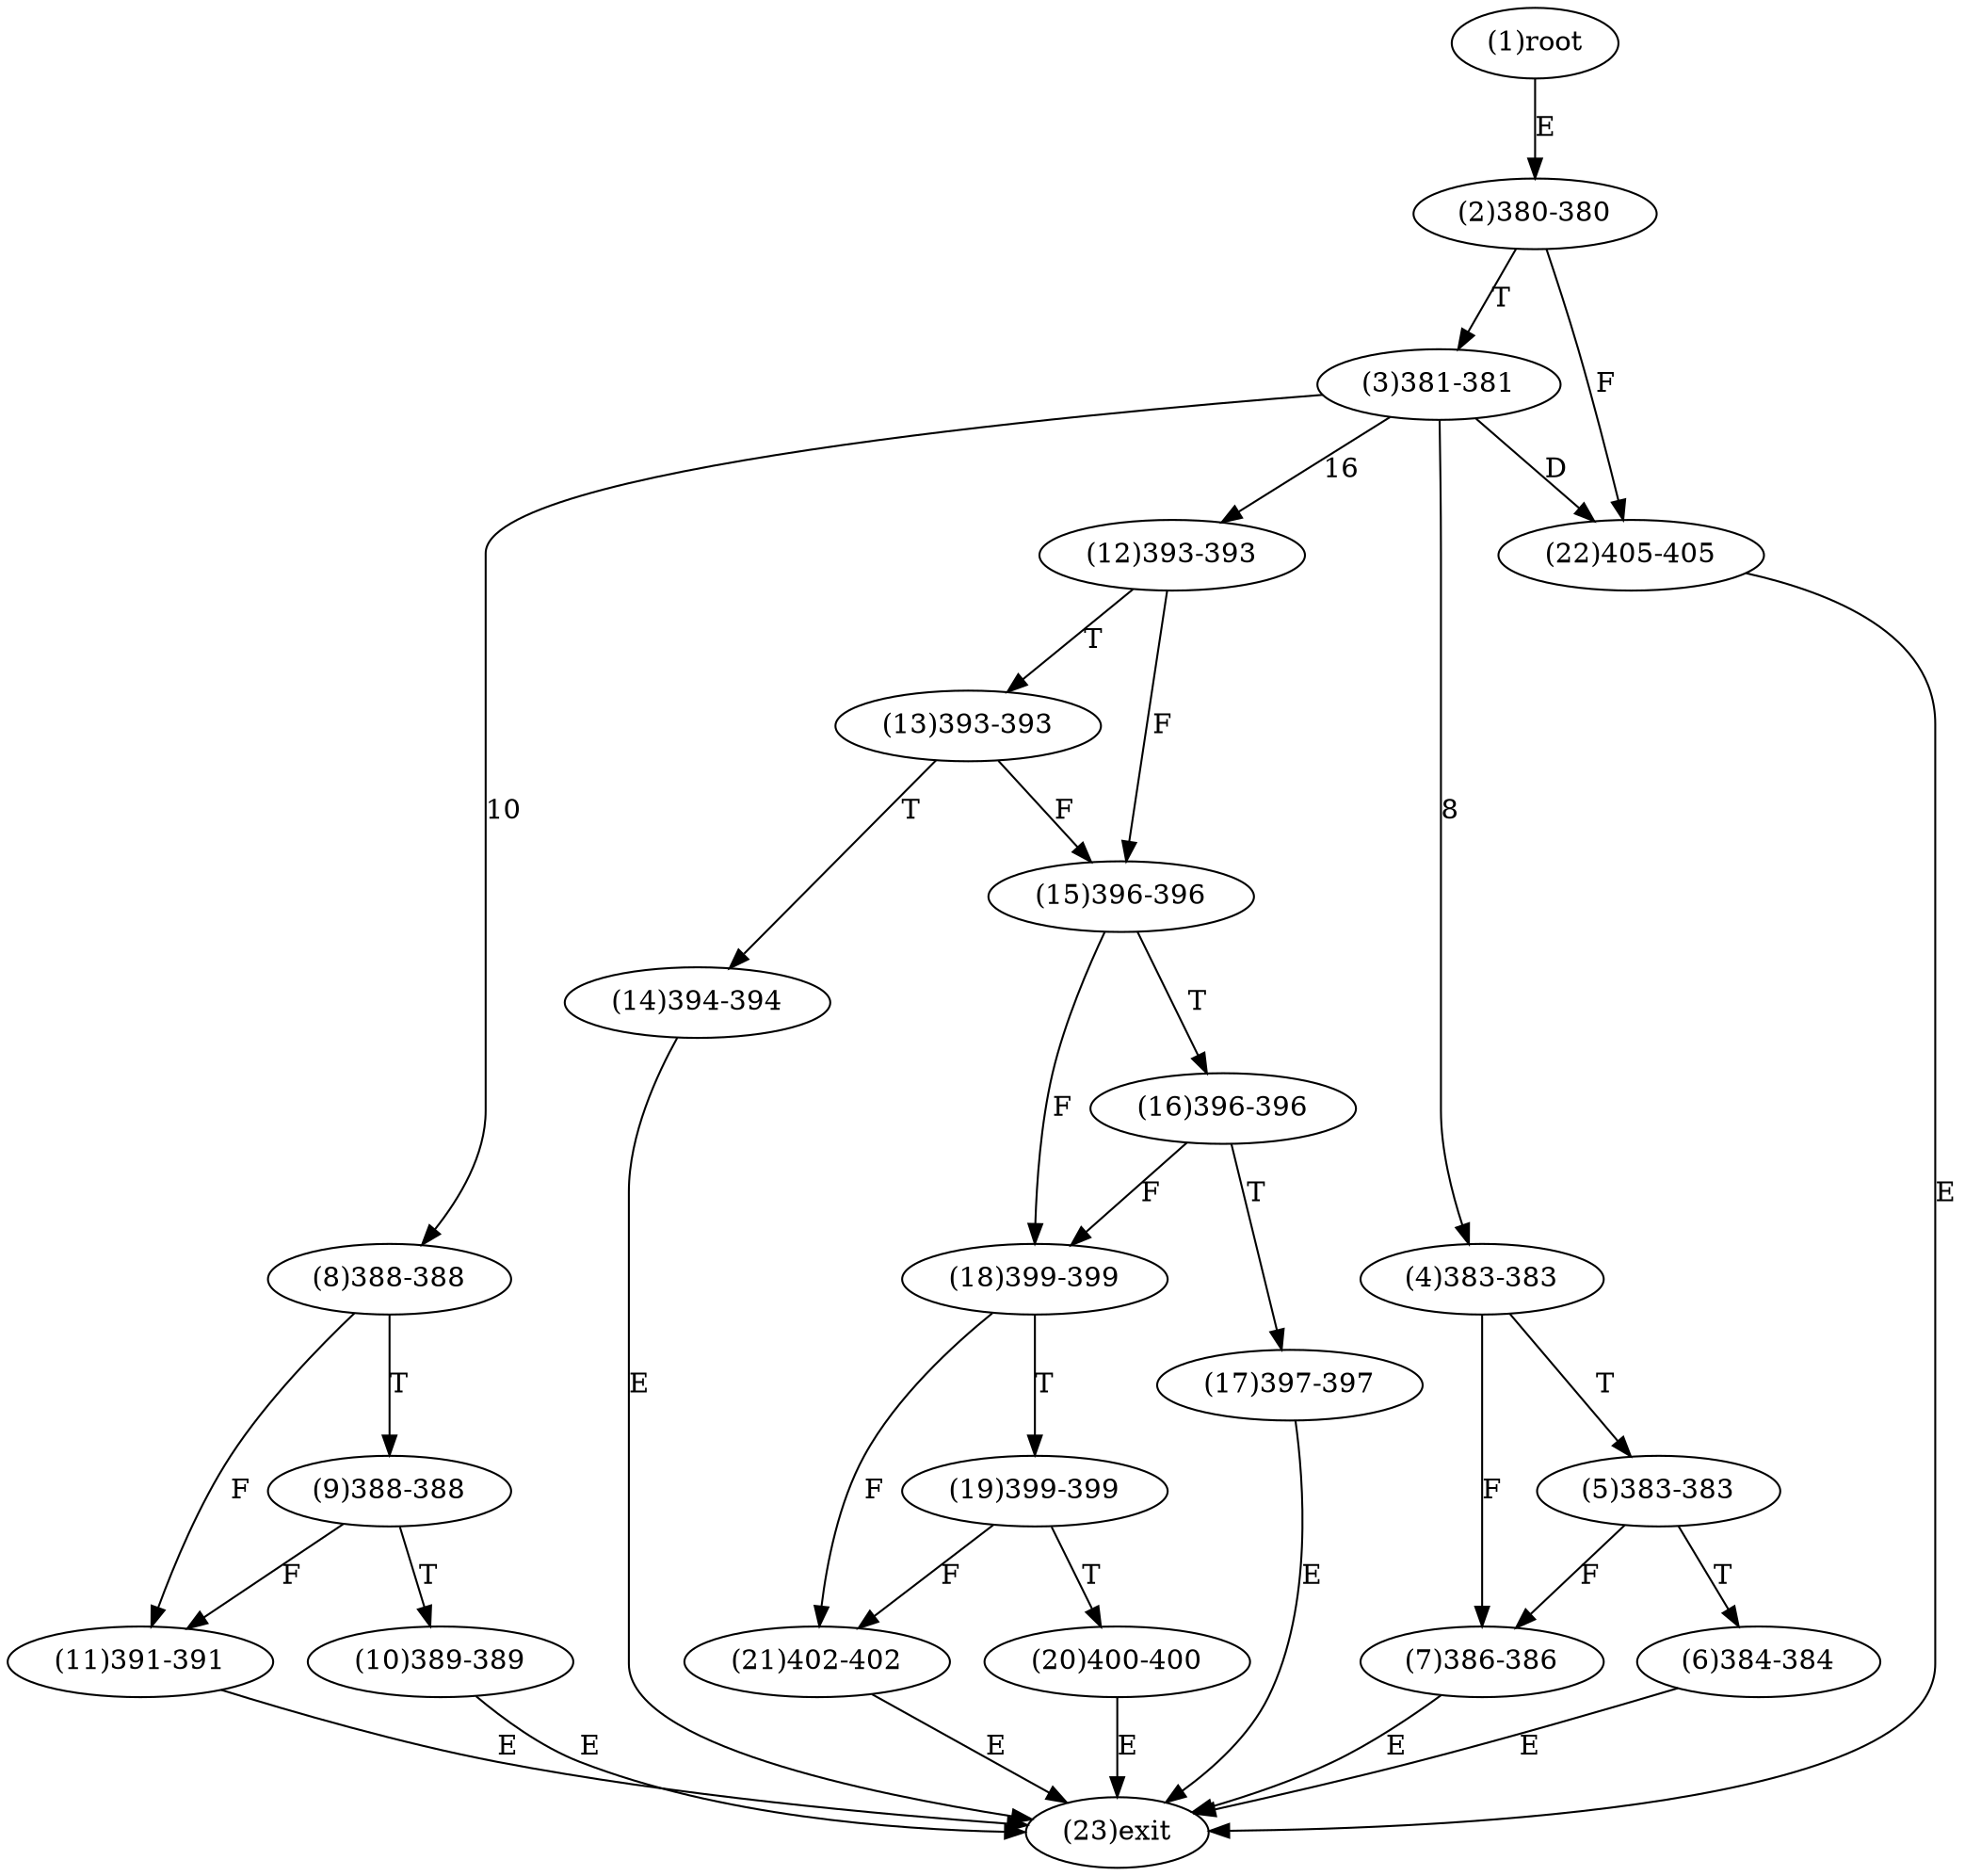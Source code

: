 digraph "" { 
1[ label="(1)root"];
2[ label="(2)380-380"];
3[ label="(3)381-381"];
4[ label="(4)383-383"];
5[ label="(5)383-383"];
6[ label="(6)384-384"];
7[ label="(7)386-386"];
8[ label="(8)388-388"];
9[ label="(9)388-388"];
10[ label="(10)389-389"];
11[ label="(11)391-391"];
12[ label="(12)393-393"];
13[ label="(13)393-393"];
14[ label="(14)394-394"];
15[ label="(15)396-396"];
17[ label="(17)397-397"];
16[ label="(16)396-396"];
19[ label="(19)399-399"];
18[ label="(18)399-399"];
21[ label="(21)402-402"];
20[ label="(20)400-400"];
23[ label="(23)exit"];
22[ label="(22)405-405"];
1->2[ label="E"];
2->22[ label="F"];
2->3[ label="T"];
3->4[ label="8"];
3->8[ label="10"];
3->12[ label="16"];
3->22[ label="D"];
4->7[ label="F"];
4->5[ label="T"];
5->7[ label="F"];
5->6[ label="T"];
6->23[ label="E"];
7->23[ label="E"];
8->11[ label="F"];
8->9[ label="T"];
9->11[ label="F"];
9->10[ label="T"];
10->23[ label="E"];
11->23[ label="E"];
12->15[ label="F"];
12->13[ label="T"];
13->15[ label="F"];
13->14[ label="T"];
14->23[ label="E"];
15->18[ label="F"];
15->16[ label="T"];
16->18[ label="F"];
16->17[ label="T"];
17->23[ label="E"];
18->21[ label="F"];
18->19[ label="T"];
19->21[ label="F"];
19->20[ label="T"];
20->23[ label="E"];
21->23[ label="E"];
22->23[ label="E"];
}